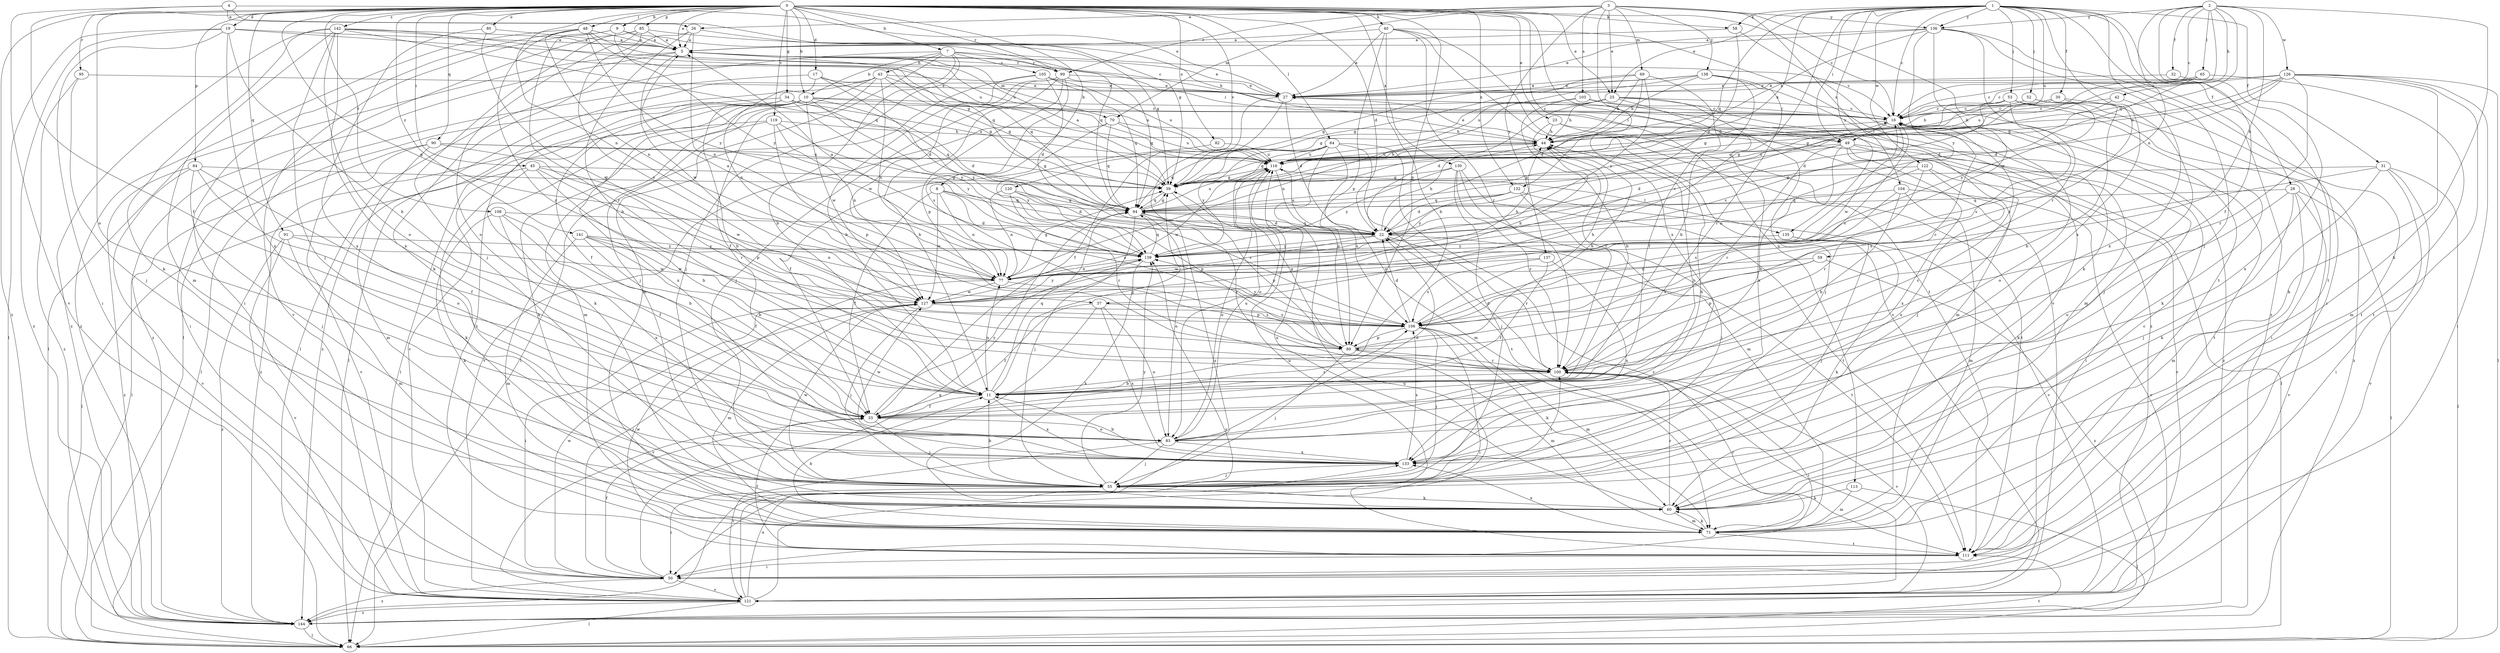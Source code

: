 strict digraph  {
0;
1;
2;
3;
4;
5;
7;
8;
9;
10;
11;
16;
17;
19;
22;
23;
25;
26;
27;
28;
30;
31;
32;
33;
34;
37;
39;
40;
42;
43;
44;
45;
48;
49;
50;
52;
53;
55;
58;
59;
60;
64;
65;
66;
69;
70;
71;
77;
80;
82;
83;
84;
85;
89;
90;
91;
94;
95;
99;
100;
103;
104;
105;
106;
108;
111;
113;
116;
119;
120;
121;
122;
126;
127;
130;
132;
133;
135;
136;
137;
138;
139;
141;
142;
144;
0 -> 5  [label=a];
0 -> 7  [label=b];
0 -> 8  [label=b];
0 -> 9  [label=b];
0 -> 10  [label=b];
0 -> 16  [label=c];
0 -> 17  [label=d];
0 -> 19  [label=d];
0 -> 22  [label=d];
0 -> 23  [label=e];
0 -> 25  [label=e];
0 -> 34  [label=g];
0 -> 37  [label=g];
0 -> 40  [label=h];
0 -> 45  [label=i];
0 -> 48  [label=i];
0 -> 58  [label=k];
0 -> 64  [label=l];
0 -> 77  [label=n];
0 -> 80  [label=o];
0 -> 82  [label=o];
0 -> 83  [label=o];
0 -> 84  [label=p];
0 -> 85  [label=p];
0 -> 89  [label=p];
0 -> 90  [label=q];
0 -> 91  [label=q];
0 -> 95  [label=r];
0 -> 99  [label=r];
0 -> 108  [label=t];
0 -> 113  [label=u];
0 -> 119  [label=v];
0 -> 120  [label=v];
0 -> 121  [label=v];
0 -> 130  [label=x];
0 -> 132  [label=x];
0 -> 141  [label=z];
0 -> 142  [label=z];
0 -> 144  [label=z];
1 -> 16  [label=c];
1 -> 25  [label=e];
1 -> 28  [label=f];
1 -> 30  [label=f];
1 -> 31  [label=f];
1 -> 37  [label=g];
1 -> 49  [label=i];
1 -> 52  [label=j];
1 -> 53  [label=j];
1 -> 55  [label=j];
1 -> 58  [label=k];
1 -> 94  [label=q];
1 -> 111  [label=t];
1 -> 116  [label=u];
1 -> 122  [label=w];
1 -> 132  [label=x];
1 -> 133  [label=x];
1 -> 135  [label=y];
1 -> 136  [label=y];
1 -> 144  [label=z];
2 -> 16  [label=c];
2 -> 32  [label=f];
2 -> 33  [label=f];
2 -> 42  [label=h];
2 -> 59  [label=k];
2 -> 60  [label=k];
2 -> 65  [label=l];
2 -> 77  [label=n];
2 -> 94  [label=q];
2 -> 116  [label=u];
2 -> 126  [label=w];
2 -> 136  [label=y];
3 -> 25  [label=e];
3 -> 26  [label=e];
3 -> 69  [label=m];
3 -> 70  [label=m];
3 -> 99  [label=r];
3 -> 103  [label=s];
3 -> 104  [label=s];
3 -> 111  [label=t];
3 -> 133  [label=x];
3 -> 136  [label=y];
3 -> 137  [label=y];
3 -> 138  [label=y];
4 -> 26  [label=e];
4 -> 27  [label=e];
4 -> 33  [label=f];
4 -> 39  [label=g];
4 -> 121  [label=v];
5 -> 27  [label=e];
5 -> 49  [label=i];
5 -> 66  [label=l];
5 -> 70  [label=m];
5 -> 94  [label=q];
5 -> 99  [label=r];
5 -> 127  [label=w];
5 -> 144  [label=z];
7 -> 10  [label=b];
7 -> 11  [label=b];
7 -> 16  [label=c];
7 -> 43  [label=h];
7 -> 55  [label=j];
7 -> 66  [label=l];
7 -> 71  [label=m];
7 -> 99  [label=r];
7 -> 105  [label=s];
8 -> 22  [label=d];
8 -> 33  [label=f];
8 -> 77  [label=n];
8 -> 94  [label=q];
8 -> 106  [label=s];
8 -> 127  [label=w];
9 -> 5  [label=a];
9 -> 94  [label=q];
9 -> 100  [label=r];
9 -> 121  [label=v];
9 -> 139  [label=y];
10 -> 16  [label=c];
10 -> 22  [label=d];
10 -> 49  [label=i];
10 -> 66  [label=l];
10 -> 71  [label=m];
10 -> 111  [label=t];
10 -> 121  [label=v];
10 -> 127  [label=w];
10 -> 133  [label=x];
10 -> 139  [label=y];
11 -> 33  [label=f];
11 -> 39  [label=g];
11 -> 77  [label=n];
11 -> 94  [label=q];
11 -> 133  [label=x];
16 -> 44  [label=h];
16 -> 49  [label=i];
16 -> 83  [label=o];
16 -> 106  [label=s];
16 -> 111  [label=t];
16 -> 127  [label=w];
17 -> 22  [label=d];
17 -> 27  [label=e];
17 -> 39  [label=g];
17 -> 50  [label=i];
17 -> 77  [label=n];
19 -> 5  [label=a];
19 -> 11  [label=b];
19 -> 16  [label=c];
19 -> 50  [label=i];
19 -> 66  [label=l];
19 -> 133  [label=x];
19 -> 144  [label=z];
22 -> 44  [label=h];
22 -> 94  [label=q];
22 -> 100  [label=r];
22 -> 111  [label=t];
22 -> 116  [label=u];
22 -> 127  [label=w];
22 -> 139  [label=y];
23 -> 44  [label=h];
23 -> 66  [label=l];
23 -> 100  [label=r];
23 -> 111  [label=t];
25 -> 16  [label=c];
25 -> 22  [label=d];
25 -> 39  [label=g];
25 -> 44  [label=h];
25 -> 55  [label=j];
25 -> 133  [label=x];
25 -> 144  [label=z];
26 -> 5  [label=a];
26 -> 11  [label=b];
26 -> 39  [label=g];
26 -> 60  [label=k];
26 -> 77  [label=n];
27 -> 16  [label=c];
27 -> 22  [label=d];
27 -> 33  [label=f];
27 -> 144  [label=z];
28 -> 55  [label=j];
28 -> 66  [label=l];
28 -> 71  [label=m];
28 -> 83  [label=o];
28 -> 94  [label=q];
28 -> 121  [label=v];
30 -> 16  [label=c];
30 -> 22  [label=d];
30 -> 44  [label=h];
30 -> 106  [label=s];
30 -> 139  [label=y];
31 -> 39  [label=g];
31 -> 50  [label=i];
31 -> 60  [label=k];
31 -> 66  [label=l];
31 -> 106  [label=s];
31 -> 121  [label=v];
32 -> 27  [label=e];
32 -> 133  [label=x];
33 -> 44  [label=h];
33 -> 55  [label=j];
33 -> 83  [label=o];
33 -> 106  [label=s];
33 -> 139  [label=y];
34 -> 11  [label=b];
34 -> 16  [label=c];
34 -> 33  [label=f];
34 -> 60  [label=k];
34 -> 66  [label=l];
34 -> 94  [label=q];
34 -> 116  [label=u];
34 -> 139  [label=y];
37 -> 33  [label=f];
37 -> 83  [label=o];
37 -> 106  [label=s];
37 -> 121  [label=v];
37 -> 133  [label=x];
39 -> 5  [label=a];
39 -> 83  [label=o];
39 -> 94  [label=q];
40 -> 5  [label=a];
40 -> 11  [label=b];
40 -> 27  [label=e];
40 -> 89  [label=p];
40 -> 100  [label=r];
40 -> 111  [label=t];
40 -> 121  [label=v];
40 -> 144  [label=z];
42 -> 16  [label=c];
42 -> 39  [label=g];
42 -> 71  [label=m];
43 -> 27  [label=e];
43 -> 33  [label=f];
43 -> 39  [label=g];
43 -> 55  [label=j];
43 -> 66  [label=l];
43 -> 77  [label=n];
43 -> 116  [label=u];
43 -> 144  [label=z];
44 -> 27  [label=e];
44 -> 39  [label=g];
44 -> 116  [label=u];
45 -> 11  [label=b];
45 -> 39  [label=g];
45 -> 60  [label=k];
45 -> 66  [label=l];
45 -> 89  [label=p];
45 -> 127  [label=w];
48 -> 5  [label=a];
48 -> 50  [label=i];
48 -> 77  [label=n];
48 -> 94  [label=q];
48 -> 100  [label=r];
48 -> 116  [label=u];
48 -> 139  [label=y];
48 -> 144  [label=z];
49 -> 11  [label=b];
49 -> 22  [label=d];
49 -> 50  [label=i];
49 -> 55  [label=j];
49 -> 100  [label=r];
49 -> 116  [label=u];
49 -> 121  [label=v];
49 -> 133  [label=x];
50 -> 33  [label=f];
50 -> 94  [label=q];
50 -> 121  [label=v];
50 -> 127  [label=w];
50 -> 144  [label=z];
52 -> 11  [label=b];
52 -> 16  [label=c];
52 -> 44  [label=h];
52 -> 55  [label=j];
53 -> 16  [label=c];
53 -> 39  [label=g];
53 -> 50  [label=i];
53 -> 60  [label=k];
53 -> 94  [label=q];
53 -> 106  [label=s];
53 -> 144  [label=z];
55 -> 11  [label=b];
55 -> 50  [label=i];
55 -> 60  [label=k];
55 -> 100  [label=r];
55 -> 127  [label=w];
55 -> 139  [label=y];
58 -> 5  [label=a];
58 -> 22  [label=d];
58 -> 60  [label=k];
59 -> 77  [label=n];
59 -> 89  [label=p];
59 -> 106  [label=s];
59 -> 144  [label=z];
60 -> 71  [label=m];
60 -> 100  [label=r];
60 -> 116  [label=u];
64 -> 71  [label=m];
64 -> 83  [label=o];
64 -> 89  [label=p];
64 -> 94  [label=q];
64 -> 111  [label=t];
64 -> 116  [label=u];
64 -> 121  [label=v];
64 -> 139  [label=y];
65 -> 16  [label=c];
65 -> 22  [label=d];
65 -> 27  [label=e];
65 -> 111  [label=t];
65 -> 116  [label=u];
66 -> 111  [label=t];
69 -> 22  [label=d];
69 -> 27  [label=e];
69 -> 33  [label=f];
69 -> 39  [label=g];
69 -> 44  [label=h];
69 -> 139  [label=y];
70 -> 33  [label=f];
70 -> 44  [label=h];
70 -> 94  [label=q];
70 -> 116  [label=u];
70 -> 121  [label=v];
71 -> 11  [label=b];
71 -> 16  [label=c];
71 -> 60  [label=k];
71 -> 100  [label=r];
71 -> 111  [label=t];
71 -> 133  [label=x];
77 -> 5  [label=a];
77 -> 16  [label=c];
77 -> 39  [label=g];
77 -> 44  [label=h];
77 -> 50  [label=i];
77 -> 89  [label=p];
77 -> 127  [label=w];
80 -> 5  [label=a];
80 -> 106  [label=s];
80 -> 133  [label=x];
82 -> 116  [label=u];
82 -> 139  [label=y];
83 -> 16  [label=c];
83 -> 22  [label=d];
83 -> 44  [label=h];
83 -> 55  [label=j];
83 -> 116  [label=u];
83 -> 121  [label=v];
83 -> 127  [label=w];
83 -> 133  [label=x];
84 -> 33  [label=f];
84 -> 39  [label=g];
84 -> 55  [label=j];
84 -> 83  [label=o];
84 -> 121  [label=v];
84 -> 144  [label=z];
85 -> 5  [label=a];
85 -> 44  [label=h];
85 -> 55  [label=j];
85 -> 66  [label=l];
85 -> 83  [label=o];
85 -> 106  [label=s];
89 -> 16  [label=c];
89 -> 39  [label=g];
89 -> 44  [label=h];
89 -> 55  [label=j];
89 -> 71  [label=m];
89 -> 100  [label=r];
90 -> 39  [label=g];
90 -> 66  [label=l];
90 -> 71  [label=m];
90 -> 100  [label=r];
90 -> 116  [label=u];
90 -> 121  [label=v];
91 -> 71  [label=m];
91 -> 121  [label=v];
91 -> 127  [label=w];
91 -> 139  [label=y];
91 -> 144  [label=z];
94 -> 22  [label=d];
94 -> 39  [label=g];
94 -> 55  [label=j];
94 -> 83  [label=o];
94 -> 89  [label=p];
94 -> 100  [label=r];
94 -> 116  [label=u];
95 -> 27  [label=e];
95 -> 55  [label=j];
95 -> 144  [label=z];
99 -> 11  [label=b];
99 -> 27  [label=e];
99 -> 55  [label=j];
99 -> 89  [label=p];
99 -> 94  [label=q];
99 -> 106  [label=s];
99 -> 127  [label=w];
100 -> 11  [label=b];
100 -> 22  [label=d];
100 -> 50  [label=i];
100 -> 121  [label=v];
103 -> 11  [label=b];
103 -> 16  [label=c];
103 -> 71  [label=m];
103 -> 77  [label=n];
104 -> 11  [label=b];
104 -> 71  [label=m];
104 -> 94  [label=q];
104 -> 106  [label=s];
104 -> 121  [label=v];
105 -> 11  [label=b];
105 -> 22  [label=d];
105 -> 27  [label=e];
105 -> 66  [label=l];
105 -> 94  [label=q];
105 -> 116  [label=u];
106 -> 22  [label=d];
106 -> 44  [label=h];
106 -> 50  [label=i];
106 -> 55  [label=j];
106 -> 60  [label=k];
106 -> 71  [label=m];
106 -> 89  [label=p];
106 -> 139  [label=y];
108 -> 11  [label=b];
108 -> 22  [label=d];
108 -> 33  [label=f];
108 -> 60  [label=k];
108 -> 133  [label=x];
111 -> 33  [label=f];
111 -> 50  [label=i];
111 -> 116  [label=u];
111 -> 127  [label=w];
113 -> 60  [label=k];
113 -> 66  [label=l];
113 -> 71  [label=m];
116 -> 39  [label=g];
116 -> 44  [label=h];
116 -> 106  [label=s];
116 -> 127  [label=w];
116 -> 135  [label=l];
119 -> 44  [label=h];
119 -> 60  [label=k];
119 -> 77  [label=n];
119 -> 89  [label=p];
119 -> 139  [label=y];
119 -> 144  [label=z];
120 -> 77  [label=n];
120 -> 89  [label=p];
120 -> 94  [label=q];
120 -> 100  [label=r];
120 -> 106  [label=s];
121 -> 66  [label=l];
121 -> 116  [label=u];
121 -> 133  [label=x];
121 -> 139  [label=y];
121 -> 144  [label=z];
122 -> 39  [label=g];
122 -> 60  [label=k];
122 -> 77  [label=n];
122 -> 100  [label=r];
122 -> 133  [label=x];
126 -> 16  [label=c];
126 -> 22  [label=d];
126 -> 27  [label=e];
126 -> 39  [label=g];
126 -> 50  [label=i];
126 -> 60  [label=k];
126 -> 66  [label=l];
126 -> 100  [label=r];
126 -> 111  [label=t];
126 -> 116  [label=u];
127 -> 44  [label=h];
127 -> 50  [label=i];
127 -> 55  [label=j];
127 -> 71  [label=m];
127 -> 106  [label=s];
127 -> 139  [label=y];
130 -> 39  [label=g];
130 -> 55  [label=j];
130 -> 71  [label=m];
130 -> 100  [label=r];
130 -> 111  [label=t];
130 -> 139  [label=y];
132 -> 22  [label=d];
132 -> 55  [label=j];
132 -> 94  [label=q];
132 -> 121  [label=v];
132 -> 139  [label=y];
133 -> 11  [label=b];
133 -> 55  [label=j];
133 -> 106  [label=s];
135 -> 55  [label=j];
135 -> 60  [label=k];
135 -> 139  [label=y];
136 -> 5  [label=a];
136 -> 27  [label=e];
136 -> 44  [label=h];
136 -> 50  [label=i];
136 -> 100  [label=r];
136 -> 127  [label=w];
136 -> 133  [label=x];
136 -> 139  [label=y];
137 -> 33  [label=f];
137 -> 77  [label=n];
137 -> 106  [label=s];
137 -> 133  [label=x];
138 -> 11  [label=b];
138 -> 27  [label=e];
138 -> 39  [label=g];
138 -> 44  [label=h];
138 -> 71  [label=m];
138 -> 100  [label=r];
138 -> 116  [label=u];
139 -> 5  [label=a];
139 -> 16  [label=c];
139 -> 60  [label=k];
139 -> 77  [label=n];
139 -> 94  [label=q];
141 -> 11  [label=b];
141 -> 33  [label=f];
141 -> 71  [label=m];
141 -> 77  [label=n];
141 -> 127  [label=w];
141 -> 139  [label=y];
142 -> 5  [label=a];
142 -> 39  [label=g];
142 -> 55  [label=j];
142 -> 60  [label=k];
142 -> 71  [label=m];
142 -> 83  [label=o];
142 -> 94  [label=q];
142 -> 116  [label=u];
142 -> 133  [label=x];
142 -> 144  [label=z];
144 -> 66  [label=l];
}
